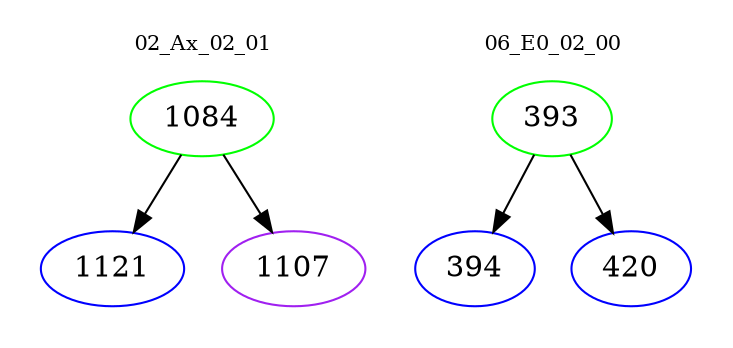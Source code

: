 digraph{
subgraph cluster_0 {
color = white
label = "02_Ax_02_01";
fontsize=10;
T0_1084 [label="1084", color="green"]
T0_1084 -> T0_1121 [color="black"]
T0_1121 [label="1121", color="blue"]
T0_1084 -> T0_1107 [color="black"]
T0_1107 [label="1107", color="purple"]
}
subgraph cluster_1 {
color = white
label = "06_E0_02_00";
fontsize=10;
T1_393 [label="393", color="green"]
T1_393 -> T1_394 [color="black"]
T1_394 [label="394", color="blue"]
T1_393 -> T1_420 [color="black"]
T1_420 [label="420", color="blue"]
}
}
